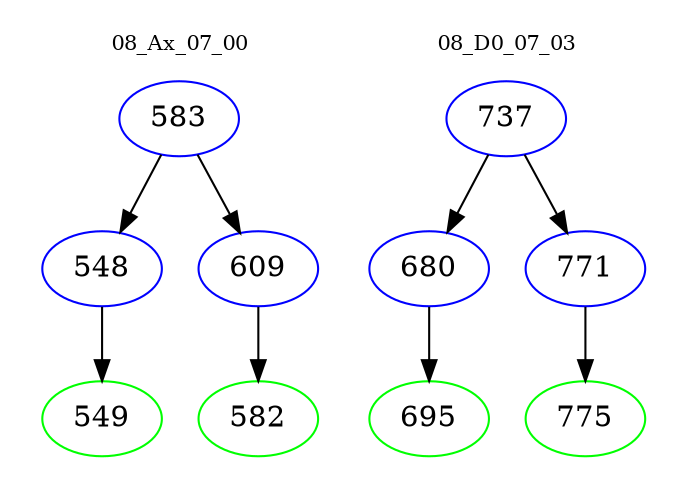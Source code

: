 digraph{
subgraph cluster_0 {
color = white
label = "08_Ax_07_00";
fontsize=10;
T0_583 [label="583", color="blue"]
T0_583 -> T0_548 [color="black"]
T0_548 [label="548", color="blue"]
T0_548 -> T0_549 [color="black"]
T0_549 [label="549", color="green"]
T0_583 -> T0_609 [color="black"]
T0_609 [label="609", color="blue"]
T0_609 -> T0_582 [color="black"]
T0_582 [label="582", color="green"]
}
subgraph cluster_1 {
color = white
label = "08_D0_07_03";
fontsize=10;
T1_737 [label="737", color="blue"]
T1_737 -> T1_680 [color="black"]
T1_680 [label="680", color="blue"]
T1_680 -> T1_695 [color="black"]
T1_695 [label="695", color="green"]
T1_737 -> T1_771 [color="black"]
T1_771 [label="771", color="blue"]
T1_771 -> T1_775 [color="black"]
T1_775 [label="775", color="green"]
}
}
